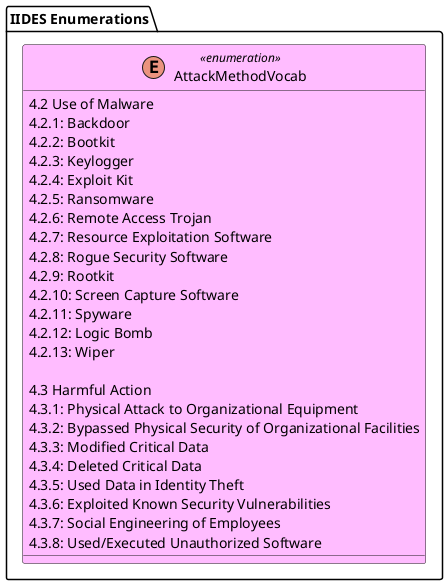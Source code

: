 @startuml IIDES_Enumerations
package "IIDES Enumerations" #FFF {

    enum AttackMethodVocab <<enumeration>> #FFBCFF {

4.2 Use of Malware
4.2.1: Backdoor
4.2.2: Bootkit
4.2.3: Keylogger
4.2.4: Exploit Kit
4.2.5: Ransomware
4.2.6: Remote Access Trojan
4.2.7: Resource Exploitation Software
4.2.8: Rogue Security Software
4.2.9: Rootkit
4.2.10: Screen Capture Software
4.2.11: Spyware
4.2.12: Logic Bomb
4.2.13: Wiper

4.3 Harmful Action
4.3.1: Physical Attack to Organizational Equipment
4.3.2: Bypassed Physical Security of Organizational Facilities
4.3.3: Modified Critical Data
4.3.4: Deleted Critical Data
4.3.5: Used Data in Identity Theft
4.3.6: Exploited Known Security Vulnerabilities
4.3.7: Social Engineering of Employees
4.3.8: Used/Executed Unauthorized Software
    }
}
@enduml